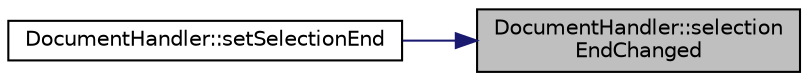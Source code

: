 digraph "DocumentHandler::selectionEndChanged"
{
 // INTERACTIVE_SVG=YES
 // LATEX_PDF_SIZE
  edge [fontname="Helvetica",fontsize="10",labelfontname="Helvetica",labelfontsize="10"];
  node [fontname="Helvetica",fontsize="10",shape=record];
  rankdir="RL";
  Node107 [label="DocumentHandler::selection\lEndChanged",height=0.2,width=0.4,color="black", fillcolor="grey75", style="filled", fontcolor="black",tooltip=" "];
  Node107 -> Node108 [dir="back",color="midnightblue",fontsize="10",style="solid",fontname="Helvetica"];
  Node108 [label="DocumentHandler::setSelectionEnd",height=0.2,width=0.4,color="black", fillcolor="white", style="filled",URL="$class_document_handler.html#a90d58710e30a609a7cb222446d440e1e",tooltip=" "];
}
